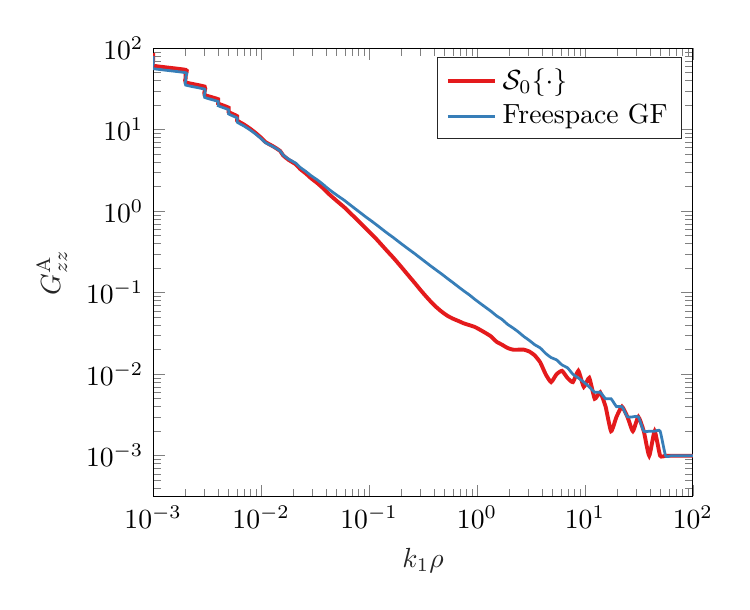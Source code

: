 % This file was created by matlab2tikz.
%
\definecolor{mycolor1}{rgb}{0.894,0.102,0.11}%
\definecolor{mycolor2}{rgb}{0.216,0.494,0.722}%
%
\begin{tikzpicture}

\begin{axis}[%
xmode=log,
xmin=0.001,
xmax=100,
xminorticks=true,
xlabel style={font=\color{white!15!black}},
xlabel={$k_1\rho$},
ymode=log,
ymin=0.0,
ymax=100,
yminorticks=true,
ylabel style={font=\color{white!15!black}},
ylabel={$G_{zz}^{\mathrm{A}}$},
axis background/.style={fill=white},
smooth,
tension=.3,
legend style={legend cell align=left, align=left, draw=white!15!black}
]
\addplot [color=mycolor1, line width=1.4pt]
  table[row sep=crcr]{%
0.001	86.721\\
0.001	77.117\\
0.001	68.568\\
0.001	60.959\\
0.002	54.188\\
0.002	48.161\\
0.002	42.798\\
0.002	38.026\\
0.003	33.778\\
0.003	29.999\\
0.003	26.637\\
0.004	23.645\\
0.004	20.983\\
0.005	18.615\\
0.005	16.509\\
0.006	14.636\\
0.006	12.97\\
0.007	11.488\\
0.008	10.171\\
0.009	9.0\\
0.01	7.959\\
0.011	7.034\\
0.013	6.213\\
0.015	5.483\\
0.016	4.835\\
0.018	4.259\\
0.021	3.749\\
0.023	3.296\\
0.026	2.894\\
0.029	2.538\\
0.033	2.223\\
0.037	1.944\\
0.041	1.697\\
0.046	1.479\\
0.052	1.286\\
0.059	1.116\\
0.066	0.966\\
0.074	0.834\\
0.083	0.718\\
0.093	0.616\\
0.105	0.527\\
0.118	0.449\\
0.132	0.381\\
0.148	0.322\\
0.167	0.271\\
0.187	0.228\\
0.21	0.19\\
0.236	0.158\\
0.266	0.131\\
0.298	0.109\\
0.335	0.091\\
0.376	0.077\\
0.423	0.066\\
0.475	0.058\\
0.534	0.052\\
0.599	0.048\\
0.673	0.045\\
0.756	0.042\\
0.85	0.04\\
0.955	0.038\\
1.072	0.035\\
1.205	0.032\\
1.353	0.029\\
1.52	0.025\\
1.707	0.023\\
1.918	0.021\\
2.154	0.02\\
2.42	0.02\\
2.719	0.02\\
3.054	0.019\\
3.43	0.017\\
3.854	0.014\\
4.329	0.01\\
4.863	0.008\\
5.462	0.01\\
6.136	0.011\\
6.893	0.009\\
7.743	0.008\\
8.697	0.011\\
9.77	0.007\\
10.975	0.009\\
12.328	0.005\\
13.849	0.006\\
15.557	0.004\\
17.475	0.002\\
19.63	0.003\\
22.051	0.004\\
24.771	0.003\\
27.826	0.002\\
31.257	0.003\\
35.112	0.002\\
39.442	0.001\\
44.306	0.002\\
49.77	0.001\\
55.908	0.001\\
62.803	0.001\\
70.548	0.001\\
79.248	0.001\\
89.022	0.001\\
100	0.001\\
};
\addlegendentry{$\mathcal{S}_0\{ \cdot\}$}

\addplot [color=mycolor2, line width=1.0pt]
  table[row sep=crcr]{%
0.001	79.577\\
0.001	70.841\\
0.001	63.064\\
0.001	56.14\\
0.002	49.977\\
0.002	44.49\\
0.002	39.606\\
0.002	35.258\\
0.003	31.387\\
0.003	27.941\\
0.003	24.874\\
0.004	22.143\\
0.004	19.712\\
0.005	17.548\\
0.005	15.621\\
0.006	13.906\\
0.006	12.38\\
0.007	11.021\\
0.008	9.811\\
0.009	8.734\\
0.01	7.775\\
0.011	6.921\\
0.013	6.161\\
0.015	5.485\\
0.016	4.883\\
0.018	4.347\\
0.021	3.87\\
0.023	3.445\\
0.026	3.067\\
0.029	2.73\\
0.033	2.43\\
0.037	2.163\\
0.041	1.926\\
0.046	1.714\\
0.052	1.526\\
0.059	1.359\\
0.066	1.21\\
0.074	1.077\\
0.083	0.959\\
0.093	0.853\\
0.105	0.76\\
0.118	0.676\\
0.132	0.602\\
0.148	0.536\\
0.167	0.477\\
0.187	0.425\\
0.21	0.378\\
0.236	0.337\\
0.266	0.3\\
0.298	0.267\\
0.335	0.237\\
0.376	0.211\\
0.423	0.188\\
0.475	0.168\\
0.534	0.149\\
0.599	0.133\\
0.673	0.118\\
0.756	0.105\\
0.85	0.094\\
0.955	0.083\\
1.072	0.074\\
1.205	0.066\\
1.353	0.059\\
1.52	0.052\\
1.707	0.047\\
1.918	0.041\\
2.154	0.037\\
2.42	0.033\\
2.719	0.029\\
3.054	0.026\\
3.43	0.023\\
3.854	0.021\\
4.329	0.018\\
4.863	0.016\\
5.462	0.015\\
6.136	0.013\\
6.893	0.012\\
7.743	0.01\\
8.697	0.009\\
9.77	0.008\\
10.975	0.007\\
12.328	0.006\\
13.849	0.006\\
15.557	0.005\\
17.475	0.005\\
19.63	0.004\\
22.051	0.004\\
24.771	0.003\\
27.826	0.003\\
31.257	0.003\\
35.112	0.002\\
39.442	0.002\\
44.306	0.002\\
49.77	0.002\\
55.908	0.001\\
62.803	0.001\\
70.548	0.001\\
79.248	0.001\\
89.022	0.001\\
100	0.001\\
};
\addlegendentry{Freespace GF}

\end{axis}
\end{tikzpicture}%